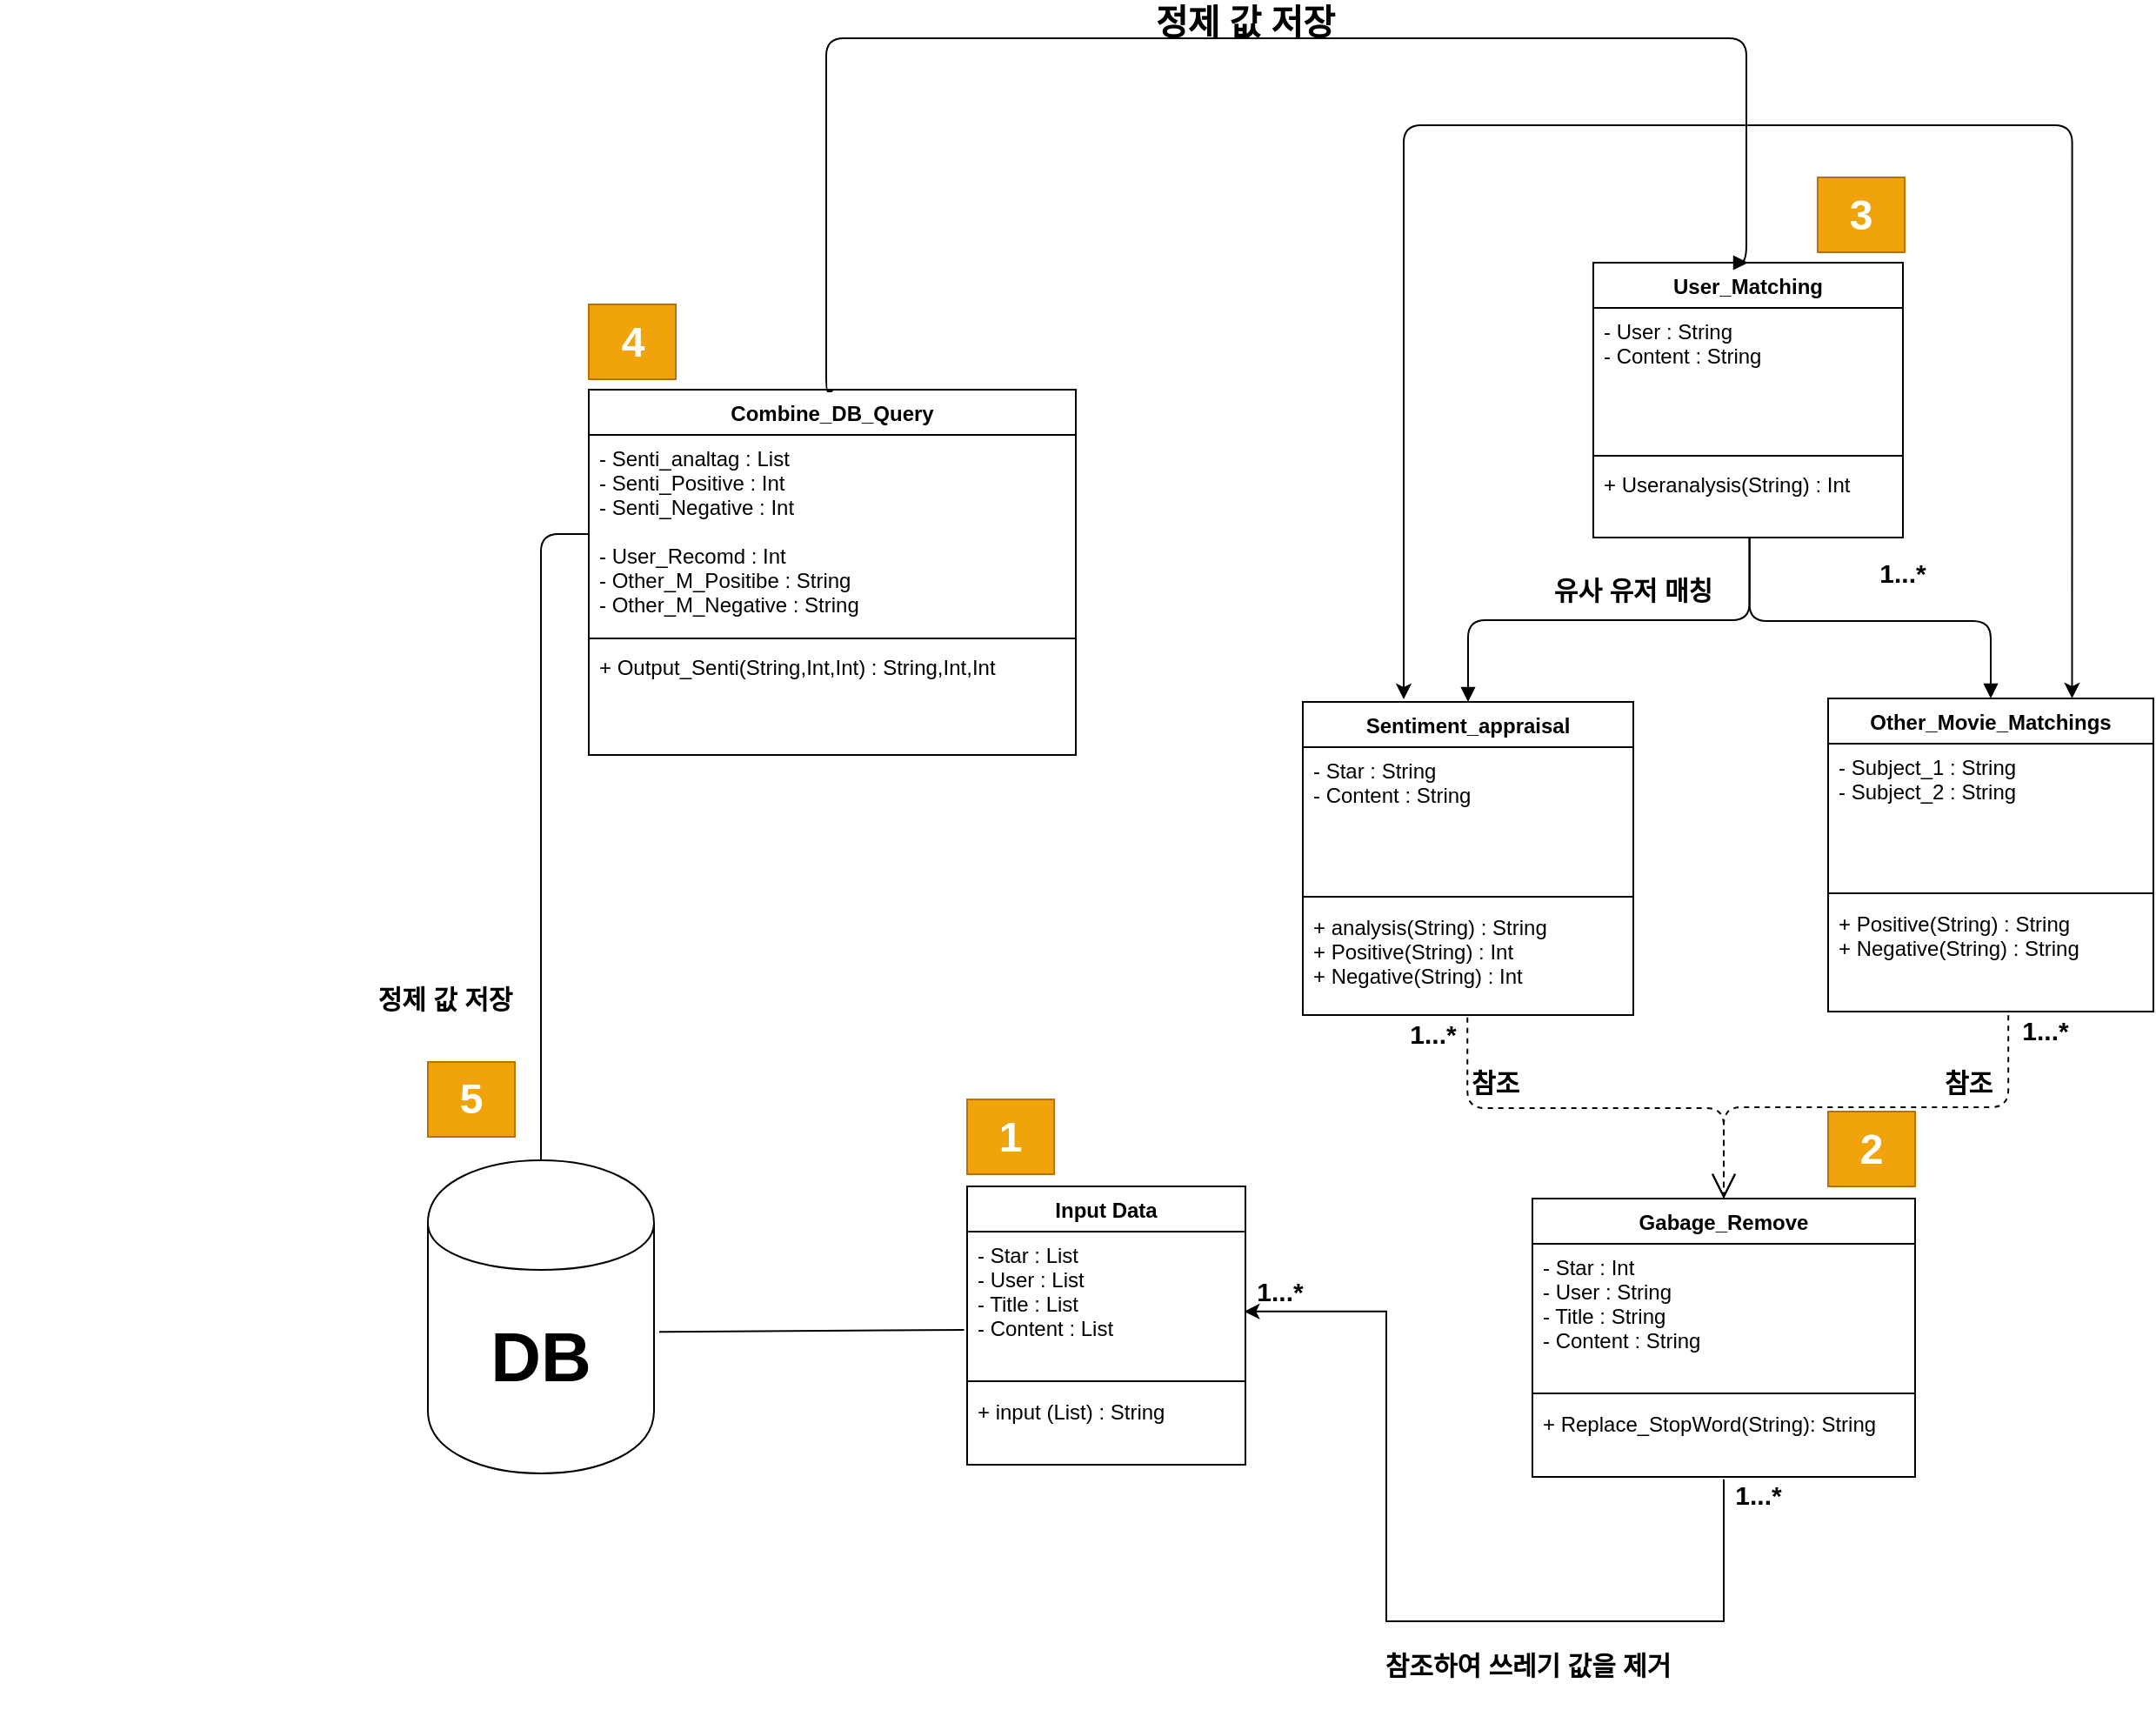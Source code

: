 <mxfile version="10.7.7" type="onedrive"><diagram id="u_SqIgze_5o1_q5kiEhv" name="Page-1"><mxGraphModel dx="2818" dy="2300" grid="1" gridSize="10" guides="1" tooltips="1" connect="1" arrows="1" fold="1" page="1" pageScale="1" pageWidth="827" pageHeight="1169" math="0" shadow="0"><root><mxCell id="0"/><mxCell id="1" parent="0"/><mxCell id="kPUso71VQiRccZ4tQ8cx-1" value="" style="shape=cylinder;whiteSpace=wrap;html=1;boundedLbl=1;backgroundOutline=1;" parent="1" vertex="1"><mxGeometry x="-300" y="445" width="130" height="180" as="geometry"/></mxCell><mxCell id="kPUso71VQiRccZ4tQ8cx-2" value="&lt;font style=&quot;font-size: 40px&quot;&gt;&lt;b&gt;DB&lt;/b&gt;&lt;/font&gt;" style="text;html=1;strokeColor=none;fillColor=none;align=center;verticalAlign=middle;whiteSpace=wrap;rounded=0;" parent="1" vertex="1"><mxGeometry x="-290" y="517" width="110" height="80" as="geometry"/></mxCell><mxCell id="aDvCZdCXVxgMZQ0nc_1E-5" value="" style="edgeStyle=orthogonalEdgeStyle;rounded=0;orthogonalLoop=1;jettySize=auto;html=1;entryX=0.995;entryY=0.56;entryDx=0;entryDy=0;entryPerimeter=0;exitX=0.5;exitY=1.032;exitDx=0;exitDy=0;exitPerimeter=0;" parent="1" source="kPUso71VQiRccZ4tQ8cx-22" target="kPUso71VQiRccZ4tQ8cx-8" edge="1"><mxGeometry relative="1" as="geometry"><mxPoint x="389" y="570" as="targetPoint"/><Array as="points"><mxPoint x="445" y="710"/><mxPoint x="251" y="710"/><mxPoint x="251" y="531"/></Array><mxPoint x="300" y="640" as="sourcePoint"/></mxGeometry></mxCell><mxCell id="kPUso71VQiRccZ4tQ8cx-7" value="Input Data" style="swimlane;fontStyle=1;align=center;verticalAlign=top;childLayout=stackLayout;horizontal=1;startSize=26;horizontalStack=0;resizeParent=1;resizeParentMax=0;resizeLast=0;collapsible=1;marginBottom=0;" parent="1" vertex="1"><mxGeometry x="10" y="460" width="160" height="160" as="geometry"/></mxCell><mxCell id="kPUso71VQiRccZ4tQ8cx-8" value="- Star : List&#10;- User : List&#10;- Title : List&#10;- Content : List&#10;" style="text;strokeColor=none;fillColor=none;align=left;verticalAlign=top;spacingLeft=4;spacingRight=4;overflow=hidden;rotatable=0;points=[[0,0.5],[1,0.5]];portConstraint=eastwest;" parent="kPUso71VQiRccZ4tQ8cx-7" vertex="1"><mxGeometry y="26" width="160" height="82" as="geometry"/></mxCell><mxCell id="kPUso71VQiRccZ4tQ8cx-9" value="" style="line;strokeWidth=1;fillColor=none;align=left;verticalAlign=middle;spacingTop=-1;spacingLeft=3;spacingRight=3;rotatable=0;labelPosition=right;points=[];portConstraint=eastwest;" parent="kPUso71VQiRccZ4tQ8cx-7" vertex="1"><mxGeometry y="108" width="160" height="8" as="geometry"/></mxCell><mxCell id="kPUso71VQiRccZ4tQ8cx-10" value="+ input (List) : String " style="text;strokeColor=none;fillColor=none;align=left;verticalAlign=top;spacingLeft=4;spacingRight=4;overflow=hidden;rotatable=0;points=[[0,0.5],[1,0.5]];portConstraint=eastwest;" parent="kPUso71VQiRccZ4tQ8cx-7" vertex="1"><mxGeometry y="116" width="160" height="44" as="geometry"/></mxCell><mxCell id="kPUso71VQiRccZ4tQ8cx-11" value="Sentiment_appraisal" style="swimlane;fontStyle=1;align=center;verticalAlign=top;childLayout=stackLayout;horizontal=1;startSize=26;horizontalStack=0;resizeParent=1;resizeParentMax=0;resizeLast=0;collapsible=1;marginBottom=0;" parent="1" vertex="1"><mxGeometry x="203" y="181.5" width="190" height="180" as="geometry"/></mxCell><mxCell id="kPUso71VQiRccZ4tQ8cx-12" value="- Star : String&#10;- Content : String" style="text;strokeColor=none;fillColor=none;align=left;verticalAlign=top;spacingLeft=4;spacingRight=4;overflow=hidden;rotatable=0;points=[[0,0.5],[1,0.5]];portConstraint=eastwest;" parent="kPUso71VQiRccZ4tQ8cx-11" vertex="1"><mxGeometry y="26" width="190" height="82" as="geometry"/></mxCell><mxCell id="kPUso71VQiRccZ4tQ8cx-13" value="" style="line;strokeWidth=1;fillColor=none;align=left;verticalAlign=middle;spacingTop=-1;spacingLeft=3;spacingRight=3;rotatable=0;labelPosition=right;points=[];portConstraint=eastwest;" parent="kPUso71VQiRccZ4tQ8cx-11" vertex="1"><mxGeometry y="108" width="190" height="8" as="geometry"/></mxCell><mxCell id="kPUso71VQiRccZ4tQ8cx-14" value="+ analysis(String) : String&#10;+ Positive(String) : Int&#10;+ Negative(String) : Int&#10;&#10;" style="text;strokeColor=none;fillColor=none;align=left;verticalAlign=top;spacingLeft=4;spacingRight=4;overflow=hidden;rotatable=0;points=[[0,0.5],[1,0.5]];portConstraint=eastwest;" parent="kPUso71VQiRccZ4tQ8cx-11" vertex="1"><mxGeometry y="116" width="190" height="64" as="geometry"/></mxCell><mxCell id="kPUso71VQiRccZ4tQ8cx-15" value="User_Matching" style="swimlane;fontStyle=1;align=center;verticalAlign=top;childLayout=stackLayout;horizontal=1;startSize=26;horizontalStack=0;resizeParent=1;resizeParentMax=0;resizeLast=0;collapsible=1;marginBottom=0;" parent="1" vertex="1"><mxGeometry x="370" y="-71" width="178" height="158" as="geometry"/></mxCell><mxCell id="kPUso71VQiRccZ4tQ8cx-16" value="- User : String&#10;- Content : String&#10;" style="text;strokeColor=none;fillColor=none;align=left;verticalAlign=top;spacingLeft=4;spacingRight=4;overflow=hidden;rotatable=0;points=[[0,0.5],[1,0.5]];portConstraint=eastwest;" parent="kPUso71VQiRccZ4tQ8cx-15" vertex="1"><mxGeometry y="26" width="178" height="82" as="geometry"/></mxCell><mxCell id="kPUso71VQiRccZ4tQ8cx-17" value="" style="line;strokeWidth=1;fillColor=none;align=left;verticalAlign=middle;spacingTop=-1;spacingLeft=3;spacingRight=3;rotatable=0;labelPosition=right;points=[];portConstraint=eastwest;" parent="kPUso71VQiRccZ4tQ8cx-15" vertex="1"><mxGeometry y="108" width="178" height="6" as="geometry"/></mxCell><mxCell id="kPUso71VQiRccZ4tQ8cx-18" value="+ Useranalysis(String) : Int" style="text;strokeColor=none;fillColor=none;align=left;verticalAlign=top;spacingLeft=4;spacingRight=4;overflow=hidden;rotatable=0;points=[[0,0.5],[1,0.5]];portConstraint=eastwest;" parent="kPUso71VQiRccZ4tQ8cx-15" vertex="1"><mxGeometry y="114" width="178" height="44" as="geometry"/></mxCell><mxCell id="kPUso71VQiRccZ4tQ8cx-19" value="Gabage_Remove" style="swimlane;fontStyle=1;align=center;verticalAlign=top;childLayout=stackLayout;horizontal=1;startSize=26;horizontalStack=0;resizeParent=1;resizeParentMax=0;resizeLast=0;collapsible=1;marginBottom=0;" parent="1" vertex="1"><mxGeometry x="335" y="467" width="220" height="160" as="geometry"/></mxCell><mxCell id="kPUso71VQiRccZ4tQ8cx-20" value="- Star : Int&#10;- User : String&#10;- Title : String&#10;- Content : String&#10;" style="text;strokeColor=none;fillColor=none;align=left;verticalAlign=top;spacingLeft=4;spacingRight=4;overflow=hidden;rotatable=0;points=[[0,0.5],[1,0.5]];portConstraint=eastwest;" parent="kPUso71VQiRccZ4tQ8cx-19" vertex="1"><mxGeometry y="26" width="220" height="82" as="geometry"/></mxCell><mxCell id="kPUso71VQiRccZ4tQ8cx-21" value="" style="line;strokeWidth=1;fillColor=none;align=left;verticalAlign=middle;spacingTop=-1;spacingLeft=3;spacingRight=3;rotatable=0;labelPosition=right;points=[];portConstraint=eastwest;" parent="kPUso71VQiRccZ4tQ8cx-19" vertex="1"><mxGeometry y="108" width="220" height="8" as="geometry"/></mxCell><mxCell id="kPUso71VQiRccZ4tQ8cx-22" value="+ Replace_StopWord(String): String" style="text;strokeColor=none;fillColor=none;align=left;verticalAlign=top;spacingLeft=4;spacingRight=4;overflow=hidden;rotatable=0;points=[[0,0.5],[1,0.5]];portConstraint=eastwest;" parent="kPUso71VQiRccZ4tQ8cx-19" vertex="1"><mxGeometry y="116" width="220" height="44" as="geometry"/></mxCell><mxCell id="kPUso71VQiRccZ4tQ8cx-23" value="Other_Movie_Matchings" style="swimlane;fontStyle=1;align=center;verticalAlign=top;childLayout=stackLayout;horizontal=1;startSize=26;horizontalStack=0;resizeParent=1;resizeParentMax=0;resizeLast=0;collapsible=1;marginBottom=0;" parent="1" vertex="1"><mxGeometry x="505" y="179.5" width="187" height="180" as="geometry"/></mxCell><mxCell id="kPUso71VQiRccZ4tQ8cx-24" value="- Subject_1 : String&#10;- Subject_2 : String" style="text;strokeColor=none;fillColor=none;align=left;verticalAlign=top;spacingLeft=4;spacingRight=4;overflow=hidden;rotatable=0;points=[[0,0.5],[1,0.5]];portConstraint=eastwest;" parent="kPUso71VQiRccZ4tQ8cx-23" vertex="1"><mxGeometry y="26" width="187" height="82" as="geometry"/></mxCell><mxCell id="kPUso71VQiRccZ4tQ8cx-25" value="" style="line;strokeWidth=1;fillColor=none;align=left;verticalAlign=middle;spacingTop=-1;spacingLeft=3;spacingRight=3;rotatable=0;labelPosition=right;points=[];portConstraint=eastwest;" parent="kPUso71VQiRccZ4tQ8cx-23" vertex="1"><mxGeometry y="108" width="187" height="8" as="geometry"/></mxCell><mxCell id="kPUso71VQiRccZ4tQ8cx-26" value="+ Positive(String) : String&#10;+ Negative(String) : String&#10;" style="text;strokeColor=none;fillColor=none;align=left;verticalAlign=top;spacingLeft=4;spacingRight=4;overflow=hidden;rotatable=0;points=[[0,0.5],[1,0.5]];portConstraint=eastwest;" parent="kPUso71VQiRccZ4tQ8cx-23" vertex="1"><mxGeometry y="116" width="187" height="64" as="geometry"/></mxCell><mxCell id="XTvW_J7Y8OGf2A1mTf1K-42" value="&lt;b&gt;&lt;font style=&quot;font-size: 15px&quot;&gt;참조하여 쓰레기 값을 제거&lt;/font&gt;&lt;/b&gt;" style="text;html=1;strokeColor=none;fillColor=none;align=center;verticalAlign=middle;whiteSpace=wrap;rounded=0;" parent="1" vertex="1"><mxGeometry x="235" y="710" width="195" height="50" as="geometry"/></mxCell><mxCell id="XTvW_J7Y8OGf2A1mTf1K-44" value="&lt;h1&gt;1&lt;/h1&gt;" style="text;html=1;strokeColor=#BD7000;fillColor=#f0a30a;align=center;verticalAlign=middle;whiteSpace=wrap;rounded=0;fontColor=#ffffff;" parent="1" vertex="1"><mxGeometry x="10" y="410" width="50" height="43" as="geometry"/></mxCell><mxCell id="XTvW_J7Y8OGf2A1mTf1K-45" value="&lt;h1&gt;2&lt;/h1&gt;" style="text;html=1;strokeColor=#BD7000;fillColor=#f0a30a;align=center;verticalAlign=middle;whiteSpace=wrap;rounded=0;fontColor=#ffffff;" parent="1" vertex="1"><mxGeometry x="505" y="417" width="50" height="43" as="geometry"/></mxCell><mxCell id="XTvW_J7Y8OGf2A1mTf1K-51" value="&lt;h1&gt;3&lt;/h1&gt;" style="text;html=1;strokeColor=#BD7000;fillColor=#f0a30a;align=center;verticalAlign=middle;whiteSpace=wrap;rounded=0;fontColor=#ffffff;" parent="1" vertex="1"><mxGeometry x="499" y="-120" width="50" height="43" as="geometry"/></mxCell><mxCell id="dAp4C-qsCzHcgn27rhxd-1" value="&lt;span style=&quot;font-size: 15px&quot;&gt;&lt;b&gt;1...*&lt;/b&gt;&lt;/span&gt;" style="text;html=1;strokeColor=none;fillColor=none;align=center;verticalAlign=middle;whiteSpace=wrap;rounded=0;" parent="1" vertex="1"><mxGeometry x="170" y="510" width="40" height="20" as="geometry"/></mxCell><mxCell id="dAp4C-qsCzHcgn27rhxd-2" value="&lt;font style=&quot;font-size: 15px&quot;&gt;&lt;b&gt;1...*&lt;/b&gt;&lt;/font&gt;" style="text;html=1;strokeColor=none;fillColor=none;align=center;verticalAlign=middle;whiteSpace=wrap;rounded=0;" parent="1" vertex="1"><mxGeometry x="445" y="627" width="40" height="20" as="geometry"/></mxCell><mxCell id="dAp4C-qsCzHcgn27rhxd-5" value="Combine_DB_Query" style="swimlane;fontStyle=1;align=center;verticalAlign=top;childLayout=stackLayout;horizontal=1;startSize=26;horizontalStack=0;resizeParent=1;resizeParentMax=0;resizeLast=0;collapsible=1;marginBottom=0;" parent="1" vertex="1"><mxGeometry x="-207.5" y="2" width="280" height="210" as="geometry"/></mxCell><mxCell id="dAp4C-qsCzHcgn27rhxd-6" value="- Senti_analtag : List&#10;- Senti_Positive : Int&#10;- Senti_Negative : Int&#10;&#10;- User_Recomd : Int&#10;- Other_M_Positibe : String&#10;- Other_M_Negative : String&#10;&#10;" style="text;strokeColor=none;fillColor=none;align=left;verticalAlign=top;spacingLeft=4;spacingRight=4;overflow=hidden;rotatable=0;points=[[0,0.5],[1,0.5]];portConstraint=eastwest;" parent="dAp4C-qsCzHcgn27rhxd-5" vertex="1"><mxGeometry y="26" width="280" height="114" as="geometry"/></mxCell><mxCell id="dAp4C-qsCzHcgn27rhxd-7" value="" style="line;strokeWidth=1;fillColor=none;align=left;verticalAlign=middle;spacingTop=-1;spacingLeft=3;spacingRight=3;rotatable=0;labelPosition=right;points=[];portConstraint=eastwest;" parent="dAp4C-qsCzHcgn27rhxd-5" vertex="1"><mxGeometry y="140" width="280" height="6" as="geometry"/></mxCell><mxCell id="dAp4C-qsCzHcgn27rhxd-8" value="+ Output_Senti(String,Int,Int) : String,Int,Int&#10;&#10;" style="text;strokeColor=none;fillColor=none;align=left;verticalAlign=top;spacingLeft=4;spacingRight=4;overflow=hidden;rotatable=0;points=[[0,0.5],[1,0.5]];portConstraint=eastwest;" parent="dAp4C-qsCzHcgn27rhxd-5" vertex="1"><mxGeometry y="146" width="280" height="64" as="geometry"/></mxCell><mxCell id="dAp4C-qsCzHcgn27rhxd-11" value="&lt;font style=&quot;font-size: 15px&quot;&gt;&lt;b&gt;1...*&lt;/b&gt;&lt;/font&gt;" style="text;html=1;strokeColor=none;fillColor=none;align=center;verticalAlign=middle;whiteSpace=wrap;rounded=0;" parent="1" vertex="1"><mxGeometry x="258" y="361.5" width="40" height="20" as="geometry"/></mxCell><mxCell id="dAp4C-qsCzHcgn27rhxd-20" value="" style="endArrow=block;endFill=1;html=1;edgeStyle=elbowEdgeStyle;align=left;verticalAlign=top;elbow=vertical;entryX=0.5;entryY=0;entryDx=0;entryDy=0;exitX=0.505;exitY=1.007;exitDx=0;exitDy=0;exitPerimeter=0;" parent="1" source="kPUso71VQiRccZ4tQ8cx-18" target="kPUso71VQiRccZ4tQ8cx-11" edge="1"><mxGeometry x="-0.498" y="-40" relative="1" as="geometry"><mxPoint x="420" y="-39.5" as="sourcePoint"/><mxPoint x="211.824" y="170.088" as="targetPoint"/><mxPoint x="-20" y="75" as="offset"/></mxGeometry></mxCell><mxCell id="dAp4C-qsCzHcgn27rhxd-21" value="" style="resizable=0;html=1;align=left;verticalAlign=bottom;labelBackgroundColor=#ffffff;fontSize=10;" parent="dAp4C-qsCzHcgn27rhxd-20" connectable="0" vertex="1"><mxGeometry x="-1" relative="1" as="geometry"/></mxCell><mxCell id="dAp4C-qsCzHcgn27rhxd-22" value="" style="endArrow=block;endFill=1;html=1;edgeStyle=elbowEdgeStyle;align=left;verticalAlign=top;elbow=vertical;entryX=0.5;entryY=0;entryDx=0;entryDy=0;exitX=0.504;exitY=0.998;exitDx=0;exitDy=0;exitPerimeter=0;" parent="1" source="kPUso71VQiRccZ4tQ8cx-18" target="kPUso71VQiRccZ4tQ8cx-23" edge="1"><mxGeometry x="-0.498" y="-40" relative="1" as="geometry"><mxPoint x="460" y="90" as="sourcePoint"/><mxPoint x="221.824" y="179.588" as="targetPoint"/><mxPoint x="-20" y="75" as="offset"/><Array as="points"><mxPoint x="470" y="135"/></Array></mxGeometry></mxCell><mxCell id="dAp4C-qsCzHcgn27rhxd-23" value="" style="resizable=0;html=1;align=left;verticalAlign=bottom;labelBackgroundColor=#ffffff;fontSize=10;" parent="dAp4C-qsCzHcgn27rhxd-22" connectable="0" vertex="1"><mxGeometry x="-1" relative="1" as="geometry"><mxPoint x="-6" as="offset"/></mxGeometry></mxCell><mxCell id="dAp4C-qsCzHcgn27rhxd-24" value="&lt;h1&gt;5&lt;/h1&gt;" style="text;html=1;strokeColor=#BD7000;fillColor=#f0a30a;align=center;verticalAlign=middle;whiteSpace=wrap;rounded=0;fontColor=#ffffff;" parent="1" vertex="1"><mxGeometry x="-300" y="388.5" width="50" height="43" as="geometry"/></mxCell><mxCell id="dAp4C-qsCzHcgn27rhxd-29" value="" style="endArrow=none;html=1;entryX=-0.011;entryY=0.689;entryDx=0;entryDy=0;entryPerimeter=0;exitX=1.023;exitY=0.548;exitDx=0;exitDy=0;exitPerimeter=0;" parent="1" source="kPUso71VQiRccZ4tQ8cx-1" target="kPUso71VQiRccZ4tQ8cx-8" edge="1"><mxGeometry width="50" height="50" relative="1" as="geometry"><mxPoint x="-240" y="830" as="sourcePoint"/><mxPoint x="-190" y="780" as="targetPoint"/></mxGeometry></mxCell><mxCell id="dAp4C-qsCzHcgn27rhxd-35" value="&lt;h1&gt;4&lt;/h1&gt;" style="text;html=1;strokeColor=#BD7000;fillColor=#f0a30a;align=center;verticalAlign=middle;whiteSpace=wrap;rounded=0;fontColor=#ffffff;" parent="1" vertex="1"><mxGeometry x="-207.5" y="-47" width="50" height="43" as="geometry"/></mxCell><mxCell id="dAp4C-qsCzHcgn27rhxd-44" value="&lt;font style=&quot;font-size: 15px&quot;&gt;&lt;b&gt;1...*&lt;/b&gt;&lt;/font&gt;" style="text;html=1;strokeColor=none;fillColor=none;align=center;verticalAlign=middle;whiteSpace=wrap;rounded=0;" parent="1" vertex="1"><mxGeometry x="528" y="97" width="40" height="20" as="geometry"/></mxCell><mxCell id="dAp4C-qsCzHcgn27rhxd-47" value="" style="endArrow=classic;html=1;edgeStyle=orthogonalEdgeStyle;" parent="1" edge="1"><mxGeometry width="50" height="50" relative="1" as="geometry"><mxPoint x="460" y="-150" as="sourcePoint"/><mxPoint x="261" y="180" as="targetPoint"/><Array as="points"><mxPoint x="261" y="-150"/><mxPoint x="261" y="180"/></Array></mxGeometry></mxCell><mxCell id="dAp4C-qsCzHcgn27rhxd-51" value="" style="endArrow=block;endFill=1;html=1;edgeStyle=orthogonalEdgeStyle;align=left;verticalAlign=top;elbow=vertical;exitX=0.5;exitY=0;exitDx=0;exitDy=0;entryX=0.5;entryY=0;entryDx=0;entryDy=0;" parent="1" source="dAp4C-qsCzHcgn27rhxd-5" target="kPUso71VQiRccZ4tQ8cx-15" edge="1"><mxGeometry x="-0.498" y="-40" relative="1" as="geometry"><mxPoint x="460" y="-300" as="sourcePoint"/><mxPoint x="450" y="-290" as="targetPoint"/><mxPoint x="-20" y="75" as="offset"/><Array as="points"><mxPoint x="-71" y="3"/><mxPoint x="-71" y="-200"/><mxPoint x="458" y="-200"/></Array></mxGeometry></mxCell><mxCell id="dAp4C-qsCzHcgn27rhxd-52" value="" style="resizable=0;html=1;align=left;verticalAlign=bottom;labelBackgroundColor=#ffffff;fontSize=10;" parent="dAp4C-qsCzHcgn27rhxd-51" connectable="0" vertex="1"><mxGeometry x="-1" relative="1" as="geometry"><mxPoint x="-477.5" y="304" as="offset"/></mxGeometry></mxCell><mxCell id="dAp4C-qsCzHcgn27rhxd-53" value="" style="endArrow=open;endSize=12;dashed=1;html=1;exitX=0.498;exitY=1.021;exitDx=0;exitDy=0;exitPerimeter=0;entryX=0.5;entryY=0;entryDx=0;entryDy=0;edgeStyle=elbowEdgeStyle;elbow=vertical;" parent="1" source="kPUso71VQiRccZ4tQ8cx-14" target="kPUso71VQiRccZ4tQ8cx-19" edge="1"><mxGeometry width="160" relative="1" as="geometry"><mxPoint x="-250" y="780" as="sourcePoint"/><mxPoint x="-90" y="780" as="targetPoint"/></mxGeometry></mxCell><mxCell id="dAp4C-qsCzHcgn27rhxd-54" value="" style="endArrow=open;endSize=12;dashed=1;html=1;exitX=0.25;exitY=0;exitDx=0;exitDy=0;entryX=0.5;entryY=0;entryDx=0;entryDy=0;edgeStyle=elbowEdgeStyle;elbow=vertical;" parent="1" target="kPUso71VQiRccZ4tQ8cx-19" edge="1"><mxGeometry width="160" relative="1" as="geometry"><mxPoint x="608.6" y="361.6" as="sourcePoint"/><mxPoint x="450" y="460" as="targetPoint"/></mxGeometry></mxCell><mxCell id="dAp4C-qsCzHcgn27rhxd-55" value="&lt;font style=&quot;font-size: 15px&quot;&gt;&lt;b&gt;1...*&lt;/b&gt;&lt;/font&gt;" style="text;html=1;strokeColor=none;fillColor=none;align=center;verticalAlign=middle;whiteSpace=wrap;rounded=0;" parent="1" vertex="1"><mxGeometry x="610" y="359.5" width="40" height="20" as="geometry"/></mxCell><mxCell id="dAp4C-qsCzHcgn27rhxd-56" value="" style="endArrow=classic;html=1;edgeStyle=orthogonalEdgeStyle;entryX=0.75;entryY=0;entryDx=0;entryDy=0;" parent="1" target="kPUso71VQiRccZ4tQ8cx-23" edge="1"><mxGeometry width="50" height="50" relative="1" as="geometry"><mxPoint x="460" y="-150" as="sourcePoint"/><mxPoint x="649" y="170" as="targetPoint"/><Array as="points"><mxPoint x="645" y="-150"/></Array></mxGeometry></mxCell><mxCell id="dAp4C-qsCzHcgn27rhxd-57" value="&lt;font style=&quot;font-size: 15px&quot;&gt;&lt;b&gt;정제 값 저장&lt;/b&gt;&lt;/font&gt;" style="text;html=1;strokeColor=none;fillColor=none;align=center;verticalAlign=middle;whiteSpace=wrap;rounded=0;" parent="1" vertex="1"><mxGeometry x="-340" y="341.5" width="100" height="20" as="geometry"/></mxCell><mxCell id="dAp4C-qsCzHcgn27rhxd-58" value="&lt;font style=&quot;font-size: 20px&quot;&gt;&lt;b&gt;정제 값 저장&lt;/b&gt;&lt;/font&gt;" style="text;html=1;strokeColor=none;fillColor=none;align=center;verticalAlign=middle;whiteSpace=wrap;rounded=0;" parent="1" vertex="1"><mxGeometry x="95" y="-220" width="150" height="20" as="geometry"/></mxCell><mxCell id="LLWTYCgJlTzkJb74lb5u-1" value="&lt;b&gt;&lt;font style=&quot;font-size: 15px&quot;&gt;유사 유저 매칭&lt;/font&gt;&lt;/b&gt;" style="text;html=1;strokeColor=none;fillColor=none;align=center;verticalAlign=middle;whiteSpace=wrap;rounded=0;" vertex="1" parent="1"><mxGeometry x="337" y="108.5" width="112" height="17" as="geometry"/></mxCell><mxCell id="LLWTYCgJlTzkJb74lb5u-3" value="&lt;font style=&quot;font-size: 15px&quot;&gt;&lt;b&gt;참조&lt;/b&gt;&lt;/font&gt;" style="text;html=1;resizable=0;points=[];autosize=1;align=left;verticalAlign=top;spacingTop=-4;" vertex="1" parent="1"><mxGeometry x="298" y="388.5" width="50" height="20" as="geometry"/></mxCell><mxCell id="LLWTYCgJlTzkJb74lb5u-4" value="&lt;span&gt;&lt;font style=&quot;font-size: 15px&quot;&gt;참조&lt;/font&gt;&lt;/span&gt;" style="text;html=1;resizable=0;points=[];autosize=1;align=left;verticalAlign=top;spacingTop=-4;fontStyle=1" vertex="1" parent="1"><mxGeometry x="570" y="388.5" width="50" height="20" as="geometry"/></mxCell><mxCell id="LLWTYCgJlTzkJb74lb5u-5" value="" style="endArrow=none;html=1;entryX=0;entryY=0.5;entryDx=0;entryDy=0;exitX=0.5;exitY=0;exitDx=0;exitDy=0;edgeStyle=orthogonalEdgeStyle;" edge="1" parent="1" source="kPUso71VQiRccZ4tQ8cx-1" target="dAp4C-qsCzHcgn27rhxd-6"><mxGeometry width="50" height="50" relative="1" as="geometry"><mxPoint x="-340" y="830" as="sourcePoint"/><mxPoint x="-290" y="780" as="targetPoint"/></mxGeometry></mxCell></root></mxGraphModel></diagram></mxfile>